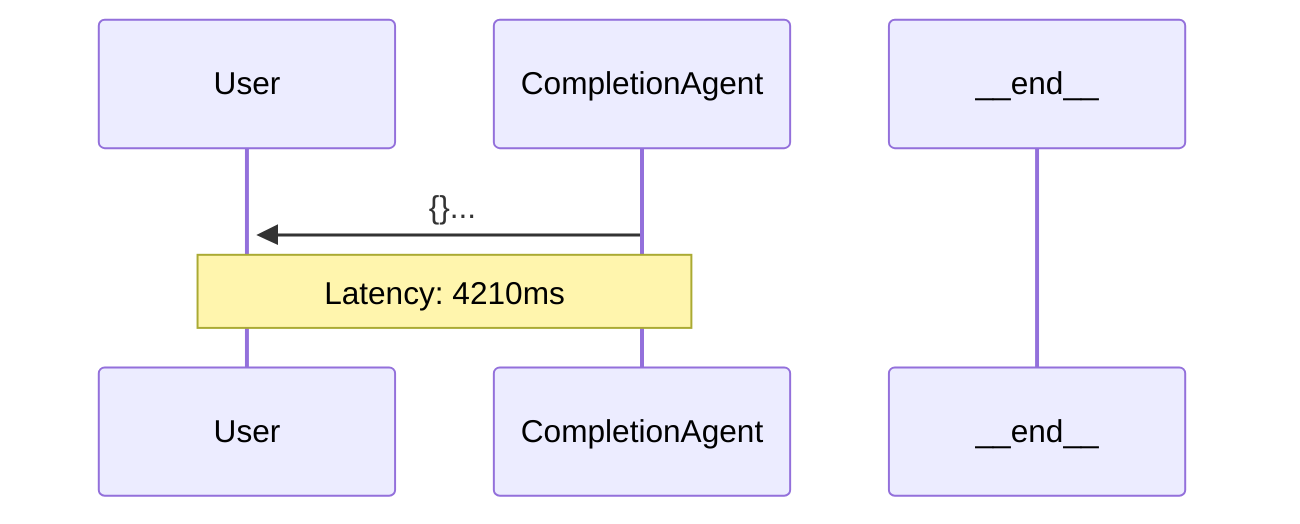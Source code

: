 sequenceDiagram
    participant User
    participant CompletionAgent
    participant __end__
    CompletionAgent->>+User: {}...
    Note over CompletionAgent,User: Latency: 4210ms